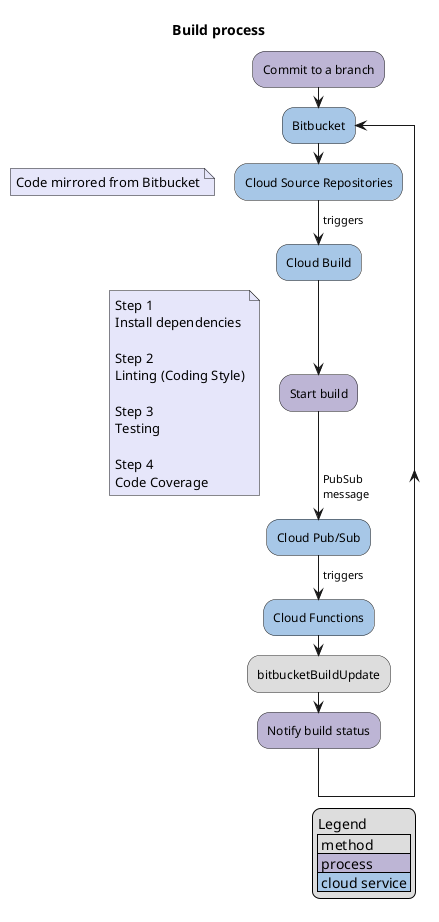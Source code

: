 @startuml
title Build process

skinparam activity {
  BackgroundColor #A7C7E7
}

#BDB5D5:Commit to a branch;
repeat:Bitbucket;
:Cloud Source Repositories;
floating note #E6E6FA:Code mirrored from Bitbucket
-> triggers;
:Cloud Build;
#BDB5D5:Start build;
floating note #E6E6FA:Step 1\nInstall dependencies\n\nStep 2\nLinting (Coding Style)\n\nStep 3\nTesting\n\nStep 4\nCode Coverage
-> PubSub\nmessage;
:Cloud Pub/Sub;
-> triggers;
:Cloud Functions;
#DDDDDD:bitbucketBuildUpdate;
#BDB5D5:Notify build status;
legend right
    Legend
    | method |
    |<#BDB5D5> process |
    |<#A7C7E7> cloud service |
endlegend
@enduml
